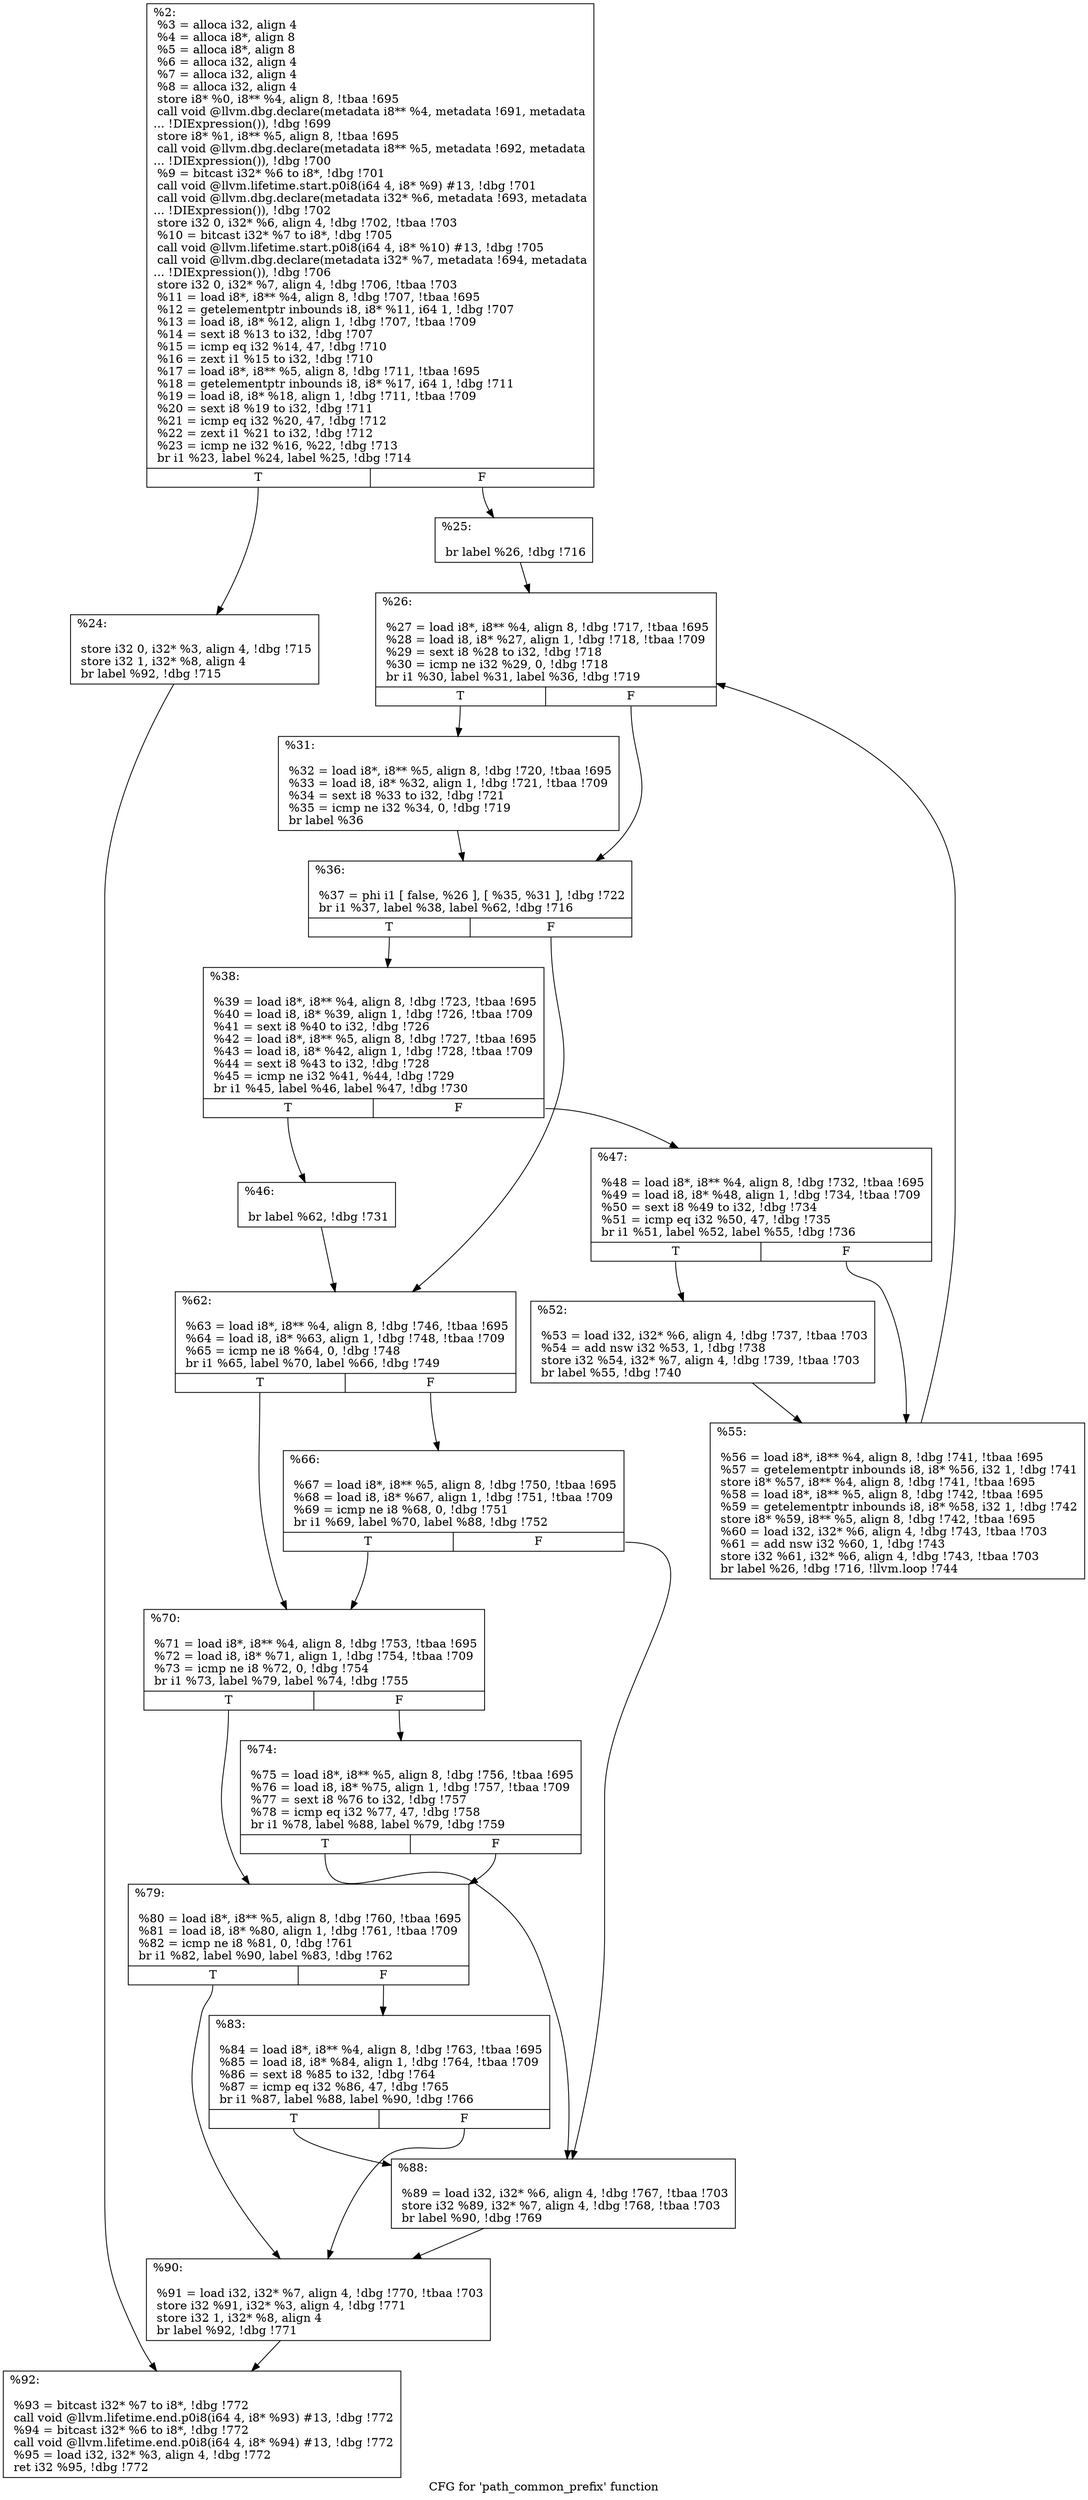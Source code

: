 digraph "CFG for 'path_common_prefix' function" {
	label="CFG for 'path_common_prefix' function";

	Node0x245e0f0 [shape=record,label="{%2:\l  %3 = alloca i32, align 4\l  %4 = alloca i8*, align 8\l  %5 = alloca i8*, align 8\l  %6 = alloca i32, align 4\l  %7 = alloca i32, align 4\l  %8 = alloca i32, align 4\l  store i8* %0, i8** %4, align 8, !tbaa !695\l  call void @llvm.dbg.declare(metadata i8** %4, metadata !691, metadata\l... !DIExpression()), !dbg !699\l  store i8* %1, i8** %5, align 8, !tbaa !695\l  call void @llvm.dbg.declare(metadata i8** %5, metadata !692, metadata\l... !DIExpression()), !dbg !700\l  %9 = bitcast i32* %6 to i8*, !dbg !701\l  call void @llvm.lifetime.start.p0i8(i64 4, i8* %9) #13, !dbg !701\l  call void @llvm.dbg.declare(metadata i32* %6, metadata !693, metadata\l... !DIExpression()), !dbg !702\l  store i32 0, i32* %6, align 4, !dbg !702, !tbaa !703\l  %10 = bitcast i32* %7 to i8*, !dbg !705\l  call void @llvm.lifetime.start.p0i8(i64 4, i8* %10) #13, !dbg !705\l  call void @llvm.dbg.declare(metadata i32* %7, metadata !694, metadata\l... !DIExpression()), !dbg !706\l  store i32 0, i32* %7, align 4, !dbg !706, !tbaa !703\l  %11 = load i8*, i8** %4, align 8, !dbg !707, !tbaa !695\l  %12 = getelementptr inbounds i8, i8* %11, i64 1, !dbg !707\l  %13 = load i8, i8* %12, align 1, !dbg !707, !tbaa !709\l  %14 = sext i8 %13 to i32, !dbg !707\l  %15 = icmp eq i32 %14, 47, !dbg !710\l  %16 = zext i1 %15 to i32, !dbg !710\l  %17 = load i8*, i8** %5, align 8, !dbg !711, !tbaa !695\l  %18 = getelementptr inbounds i8, i8* %17, i64 1, !dbg !711\l  %19 = load i8, i8* %18, align 1, !dbg !711, !tbaa !709\l  %20 = sext i8 %19 to i32, !dbg !711\l  %21 = icmp eq i32 %20, 47, !dbg !712\l  %22 = zext i1 %21 to i32, !dbg !712\l  %23 = icmp ne i32 %16, %22, !dbg !713\l  br i1 %23, label %24, label %25, !dbg !714\l|{<s0>T|<s1>F}}"];
	Node0x245e0f0:s0 -> Node0x245e250;
	Node0x245e0f0:s1 -> Node0x245e2a0;
	Node0x245e250 [shape=record,label="{%24:\l\l  store i32 0, i32* %3, align 4, !dbg !715\l  store i32 1, i32* %8, align 4\l  br label %92, !dbg !715\l}"];
	Node0x245e250 -> Node0x245e7f0;
	Node0x245e2a0 [shape=record,label="{%25:\l\l  br label %26, !dbg !716\l}"];
	Node0x245e2a0 -> Node0x245e2f0;
	Node0x245e2f0 [shape=record,label="{%26:\l\l  %27 = load i8*, i8** %4, align 8, !dbg !717, !tbaa !695\l  %28 = load i8, i8* %27, align 1, !dbg !718, !tbaa !709\l  %29 = sext i8 %28 to i32, !dbg !718\l  %30 = icmp ne i32 %29, 0, !dbg !718\l  br i1 %30, label %31, label %36, !dbg !719\l|{<s0>T|<s1>F}}"];
	Node0x245e2f0:s0 -> Node0x245e340;
	Node0x245e2f0:s1 -> Node0x245e390;
	Node0x245e340 [shape=record,label="{%31:\l\l  %32 = load i8*, i8** %5, align 8, !dbg !720, !tbaa !695\l  %33 = load i8, i8* %32, align 1, !dbg !721, !tbaa !709\l  %34 = sext i8 %33 to i32, !dbg !721\l  %35 = icmp ne i32 %34, 0, !dbg !719\l  br label %36\l}"];
	Node0x245e340 -> Node0x245e390;
	Node0x245e390 [shape=record,label="{%36:\l\l  %37 = phi i1 [ false, %26 ], [ %35, %31 ], !dbg !722\l  br i1 %37, label %38, label %62, !dbg !716\l|{<s0>T|<s1>F}}"];
	Node0x245e390:s0 -> Node0x245e3e0;
	Node0x245e390:s1 -> Node0x245e570;
	Node0x245e3e0 [shape=record,label="{%38:\l\l  %39 = load i8*, i8** %4, align 8, !dbg !723, !tbaa !695\l  %40 = load i8, i8* %39, align 1, !dbg !726, !tbaa !709\l  %41 = sext i8 %40 to i32, !dbg !726\l  %42 = load i8*, i8** %5, align 8, !dbg !727, !tbaa !695\l  %43 = load i8, i8* %42, align 1, !dbg !728, !tbaa !709\l  %44 = sext i8 %43 to i32, !dbg !728\l  %45 = icmp ne i32 %41, %44, !dbg !729\l  br i1 %45, label %46, label %47, !dbg !730\l|{<s0>T|<s1>F}}"];
	Node0x245e3e0:s0 -> Node0x245e430;
	Node0x245e3e0:s1 -> Node0x245e480;
	Node0x245e430 [shape=record,label="{%46:\l\l  br label %62, !dbg !731\l}"];
	Node0x245e430 -> Node0x245e570;
	Node0x245e480 [shape=record,label="{%47:\l\l  %48 = load i8*, i8** %4, align 8, !dbg !732, !tbaa !695\l  %49 = load i8, i8* %48, align 1, !dbg !734, !tbaa !709\l  %50 = sext i8 %49 to i32, !dbg !734\l  %51 = icmp eq i32 %50, 47, !dbg !735\l  br i1 %51, label %52, label %55, !dbg !736\l|{<s0>T|<s1>F}}"];
	Node0x245e480:s0 -> Node0x245e4d0;
	Node0x245e480:s1 -> Node0x245e520;
	Node0x245e4d0 [shape=record,label="{%52:\l\l  %53 = load i32, i32* %6, align 4, !dbg !737, !tbaa !703\l  %54 = add nsw i32 %53, 1, !dbg !738\l  store i32 %54, i32* %7, align 4, !dbg !739, !tbaa !703\l  br label %55, !dbg !740\l}"];
	Node0x245e4d0 -> Node0x245e520;
	Node0x245e520 [shape=record,label="{%55:\l\l  %56 = load i8*, i8** %4, align 8, !dbg !741, !tbaa !695\l  %57 = getelementptr inbounds i8, i8* %56, i32 1, !dbg !741\l  store i8* %57, i8** %4, align 8, !dbg !741, !tbaa !695\l  %58 = load i8*, i8** %5, align 8, !dbg !742, !tbaa !695\l  %59 = getelementptr inbounds i8, i8* %58, i32 1, !dbg !742\l  store i8* %59, i8** %5, align 8, !dbg !742, !tbaa !695\l  %60 = load i32, i32* %6, align 4, !dbg !743, !tbaa !703\l  %61 = add nsw i32 %60, 1, !dbg !743\l  store i32 %61, i32* %6, align 4, !dbg !743, !tbaa !703\l  br label %26, !dbg !716, !llvm.loop !744\l}"];
	Node0x245e520 -> Node0x245e2f0;
	Node0x245e570 [shape=record,label="{%62:\l\l  %63 = load i8*, i8** %4, align 8, !dbg !746, !tbaa !695\l  %64 = load i8, i8* %63, align 1, !dbg !748, !tbaa !709\l  %65 = icmp ne i8 %64, 0, !dbg !748\l  br i1 %65, label %70, label %66, !dbg !749\l|{<s0>T|<s1>F}}"];
	Node0x245e570:s0 -> Node0x245e610;
	Node0x245e570:s1 -> Node0x245e5c0;
	Node0x245e5c0 [shape=record,label="{%66:\l\l  %67 = load i8*, i8** %5, align 8, !dbg !750, !tbaa !695\l  %68 = load i8, i8* %67, align 1, !dbg !751, !tbaa !709\l  %69 = icmp ne i8 %68, 0, !dbg !751\l  br i1 %69, label %70, label %88, !dbg !752\l|{<s0>T|<s1>F}}"];
	Node0x245e5c0:s0 -> Node0x245e610;
	Node0x245e5c0:s1 -> Node0x245e750;
	Node0x245e610 [shape=record,label="{%70:\l\l  %71 = load i8*, i8** %4, align 8, !dbg !753, !tbaa !695\l  %72 = load i8, i8* %71, align 1, !dbg !754, !tbaa !709\l  %73 = icmp ne i8 %72, 0, !dbg !754\l  br i1 %73, label %79, label %74, !dbg !755\l|{<s0>T|<s1>F}}"];
	Node0x245e610:s0 -> Node0x245e6b0;
	Node0x245e610:s1 -> Node0x245e660;
	Node0x245e660 [shape=record,label="{%74:\l\l  %75 = load i8*, i8** %5, align 8, !dbg !756, !tbaa !695\l  %76 = load i8, i8* %75, align 1, !dbg !757, !tbaa !709\l  %77 = sext i8 %76 to i32, !dbg !757\l  %78 = icmp eq i32 %77, 47, !dbg !758\l  br i1 %78, label %88, label %79, !dbg !759\l|{<s0>T|<s1>F}}"];
	Node0x245e660:s0 -> Node0x245e750;
	Node0x245e660:s1 -> Node0x245e6b0;
	Node0x245e6b0 [shape=record,label="{%79:\l\l  %80 = load i8*, i8** %5, align 8, !dbg !760, !tbaa !695\l  %81 = load i8, i8* %80, align 1, !dbg !761, !tbaa !709\l  %82 = icmp ne i8 %81, 0, !dbg !761\l  br i1 %82, label %90, label %83, !dbg !762\l|{<s0>T|<s1>F}}"];
	Node0x245e6b0:s0 -> Node0x245e7a0;
	Node0x245e6b0:s1 -> Node0x245e700;
	Node0x245e700 [shape=record,label="{%83:\l\l  %84 = load i8*, i8** %4, align 8, !dbg !763, !tbaa !695\l  %85 = load i8, i8* %84, align 1, !dbg !764, !tbaa !709\l  %86 = sext i8 %85 to i32, !dbg !764\l  %87 = icmp eq i32 %86, 47, !dbg !765\l  br i1 %87, label %88, label %90, !dbg !766\l|{<s0>T|<s1>F}}"];
	Node0x245e700:s0 -> Node0x245e750;
	Node0x245e700:s1 -> Node0x245e7a0;
	Node0x245e750 [shape=record,label="{%88:\l\l  %89 = load i32, i32* %6, align 4, !dbg !767, !tbaa !703\l  store i32 %89, i32* %7, align 4, !dbg !768, !tbaa !703\l  br label %90, !dbg !769\l}"];
	Node0x245e750 -> Node0x245e7a0;
	Node0x245e7a0 [shape=record,label="{%90:\l\l  %91 = load i32, i32* %7, align 4, !dbg !770, !tbaa !703\l  store i32 %91, i32* %3, align 4, !dbg !771\l  store i32 1, i32* %8, align 4\l  br label %92, !dbg !771\l}"];
	Node0x245e7a0 -> Node0x245e7f0;
	Node0x245e7f0 [shape=record,label="{%92:\l\l  %93 = bitcast i32* %7 to i8*, !dbg !772\l  call void @llvm.lifetime.end.p0i8(i64 4, i8* %93) #13, !dbg !772\l  %94 = bitcast i32* %6 to i8*, !dbg !772\l  call void @llvm.lifetime.end.p0i8(i64 4, i8* %94) #13, !dbg !772\l  %95 = load i32, i32* %3, align 4, !dbg !772\l  ret i32 %95, !dbg !772\l}"];
}

